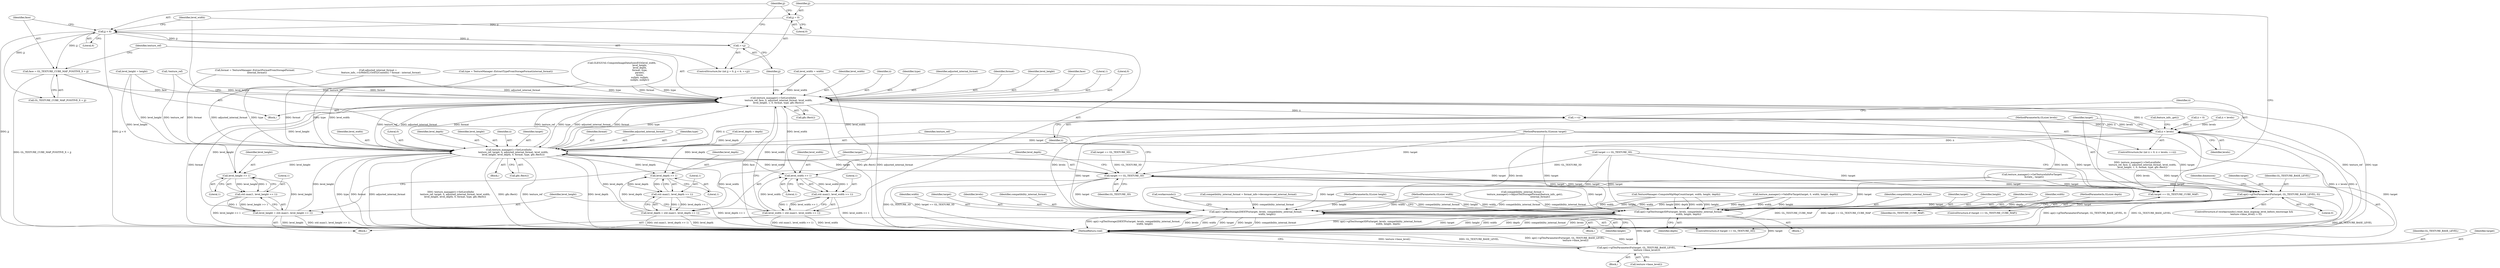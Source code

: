 digraph "0_Chrome_385508dc888ef15d272cdd2705b17996abc519d6_0@integer" {
"1000415" [label="(Call,face = GL_TEXTURE_CUBE_MAP_POSITIVE_X + jj)"];
"1000408" [label="(Call,jj < 6)"];
"1000411" [label="(Call,++jj)"];
"1000405" [label="(Call,jj = 0)"];
"1000420" [label="(Call,texture_manager()->SetLevelInfo(\n              texture_ref, face, ii, adjusted_internal_format, level_width,\n              level_height, 1, 0, format, type, gfx::Rect()))"];
"1000395" [label="(Call,++ii)"];
"1000392" [label="(Call,ii < levels)"];
"1000434" [label="(Call,texture_manager()->SetLevelInfo(\n            texture_ref, target, ii, adjusted_internal_format, level_width,\n            level_height, level_depth, 0, format, type, gfx::Rect()))"];
"1000450" [label="(Call,level_width >> 1)"];
"1000448" [label="(Call,std::max(1, level_width >> 1))"];
"1000446" [label="(Call,level_width = std::max(1, level_width >> 1))"];
"1000457" [label="(Call,level_height >> 1)"];
"1000455" [label="(Call,std::max(1, level_height >> 1))"];
"1000453" [label="(Call,level_height = std::max(1, level_height >> 1))"];
"1000461" [label="(Call,target == GL_TEXTURE_3D)"];
"1000399" [label="(Call,target == GL_TEXTURE_CUBE_MAP)"];
"1000483" [label="(Call,api()->glTexParameteriFn(target, GL_TEXTURE_BASE_LEVEL, 0))"];
"1000492" [label="(Call,api()->glTexStorage2DEXTFn(target, levels, compatibility_internal_format,\n                               width, height))"];
"1000516" [label="(Call,api()->glTexParameteriFn(target, GL_TEXTURE_BASE_LEVEL,\n                             texture->base_level()))"];
"1000500" [label="(Call,api()->glTexStorage3DFn(target, levels, compatibility_internal_format,\n                            width, height, depth))"];
"1000468" [label="(Call,level_depth >> 1)"];
"1000466" [label="(Call,std::max(1, level_depth >> 1))"];
"1000464" [label="(Call,level_depth = std::max(1, level_depth >> 1))"];
"1000422" [label="(Identifier,face)"];
"1000433" [label="(Block,)"];
"1000160" [label="(Call,texture_manager()->ValidForTarget(target, 0, width, height, depth))"];
"1000491" [label="(Block,)"];
"1000387" [label="(ControlStructure,for (int ii = 0; ii < levels; ++ii))"];
"1000401" [label="(Identifier,GL_TEXTURE_CUBE_MAP)"];
"1000184" [label="(Call,texture_manager()->GetTextureInfoForTarget(\n      &state_, target))"];
"1000400" [label="(Identifier,target)"];
"1000518" [label="(Identifier,GL_TEXTURE_BASE_LEVEL)"];
"1000440" [label="(Identifier,level_height)"];
"1000415" [label="(Call,face = GL_TEXTURE_CUBE_MAP_POSITIVE_X + jj)"];
"1000406" [label="(Identifier,jj)"];
"1000448" [label="(Call,std::max(1, level_width >> 1))"];
"1000218" [label="(Call,format = TextureManager::ExtractFormatFromStorageFormat(\n      internal_format))"];
"1000223" [label="(Call,type = TextureManager::ExtractTypeFromStorageFormat(internal_format))"];
"1000431" [label="(Call,gfx::Rect())"];
"1000461" [label="(Call,target == GL_TEXTURE_3D)"];
"1000377" [label="(Call,level_depth = depth)"];
"1000499" [label="(Block,)"];
"1000454" [label="(Identifier,level_height)"];
"1000486" [label="(Literal,0)"];
"1000517" [label="(Identifier,target)"];
"1000405" [label="(Call,jj = 0)"];
"1000434" [label="(Call,texture_manager()->SetLevelInfo(\n            texture_ref, target, ii, adjusted_internal_format, level_width,\n            level_height, level_depth, 0, format, type, gfx::Rect()))"];
"1000475" [label="(ControlStructure,if (workarounds().reset_base_mipmap_level_before_texstorage &&\n      texture->base_level() > 0))"];
"1000427" [label="(Literal,1)"];
"1000413" [label="(Block,)"];
"1000409" [label="(Identifier,jj)"];
"1000452" [label="(Literal,1)"];
"1000362" [label="(Call,compatibility_internal_format = format_info->decompressed_internal_format)"];
"1000435" [label="(Identifier,texture_ref)"];
"1000516" [label="(Call,api()->glTexParameteriFn(target, GL_TEXTURE_BASE_LEVEL,\n                             texture->base_level()))"];
"1000450" [label="(Call,level_width >> 1)"];
"1000449" [label="(Literal,1)"];
"1000408" [label="(Call,jj < 6)"];
"1000342" [label="(Call,compatibility_internal_format =\n      texture_manager()->AdjustTexStorageFormat(feature_info_.get(),\n                                                internal_format))"];
"1000464" [label="(Call,level_depth = std::max(1, level_depth >> 1))"];
"1000485" [label="(Identifier,GL_TEXTURE_BASE_LEVEL)"];
"1000496" [label="(Identifier,width)"];
"1000520" [label="(MethodReturn,void)"];
"1000416" [label="(Identifier,face)"];
"1000437" [label="(Identifier,ii)"];
"1000470" [label="(Literal,1)"];
"1000428" [label="(Literal,0)"];
"1000134" [label="(Call,target == GL_TEXTURE_3D)"];
"1000322" [label="(Call,target == GL_TEXTURE_3D)"];
"1000169" [label="(Call,TextureManager::ComputeMipMapCount(target, width, height, depth))"];
"1000505" [label="(Identifier,height)"];
"1000515" [label="(Block,)"];
"1000502" [label="(Identifier,levels)"];
"1000425" [label="(Identifier,level_width)"];
"1000423" [label="(Identifier,ii)"];
"1000399" [label="(Call,target == GL_TEXTURE_CUBE_MAP)"];
"1000447" [label="(Identifier,level_width)"];
"1000489" [label="(Identifier,dimension)"];
"1000436" [label="(Identifier,target)"];
"1000472" [label="(Call,feature_info_.get())"];
"1000389" [label="(Call,ii = 0)"];
"1000252" [label="(Call,ii < levels)"];
"1000458" [label="(Identifier,level_height)"];
"1000421" [label="(Identifier,texture_ref)"];
"1000460" [label="(ControlStructure,if (target == GL_TEXTURE_3D))"];
"1000430" [label="(Identifier,type)"];
"1000504" [label="(Identifier,width)"];
"1000394" [label="(Identifier,levels)"];
"1000466" [label="(Call,std::max(1, level_depth >> 1))"];
"1000443" [label="(Identifier,format)"];
"1000451" [label="(Identifier,level_width)"];
"1000446" [label="(Call,level_width = std::max(1, level_width >> 1))"];
"1000373" [label="(Call,level_height = height)"];
"1000412" [label="(Identifier,jj)"];
"1000492" [label="(Call,api()->glTexStorage2DEXTFn(target, levels, compatibility_internal_format,\n                               width, height))"];
"1000112" [label="(MethodParameterIn,GLsizei depth)"];
"1000438" [label="(Identifier,adjusted_internal_format)"];
"1000510" [label="(Call,workarounds())"];
"1000424" [label="(Identifier,adjusted_internal_format)"];
"1000417" [label="(Call,GL_TEXTURE_CUBE_MAP_POSITIVE_X + jj)"];
"1000453" [label="(Call,level_height = std::max(1, level_height >> 1))"];
"1000493" [label="(Identifier,target)"];
"1000429" [label="(Identifier,format)"];
"1000444" [label="(Identifier,type)"];
"1000497" [label="(Identifier,height)"];
"1000457" [label="(Call,level_height >> 1)"];
"1000397" [label="(Block,)"];
"1000469" [label="(Identifier,level_depth)"];
"1000398" [label="(ControlStructure,if (target == GL_TEXTURE_CUBE_MAP))"];
"1000111" [label="(MethodParameterIn,GLsizei height)"];
"1000439" [label="(Identifier,level_width)"];
"1000381" [label="(Call,adjusted_internal_format =\n        feature_info_->IsWebGL1OrES2Context() ? format : internal_format)"];
"1000445" [label="(Call,gfx::Rect())"];
"1000455" [label="(Call,std::max(1, level_height >> 1))"];
"1000459" [label="(Literal,1)"];
"1000369" [label="(Call,level_width = width)"];
"1000285" [label="(Call,GLES2Util::ComputeImageDataSizesES3(level_width,\n                                                 level_height,\n                                                 level_depth,\n                                                 format, type,\n                                                 params,\n                                                 &size,\n                                                 nullptr, nullptr,\n                                                 nullptr, nullptr))"];
"1000456" [label="(Literal,1)"];
"1000465" [label="(Identifier,level_depth)"];
"1000403" [label="(ControlStructure,for (int jj = 0; jj < 6; ++jj))"];
"1000467" [label="(Literal,1)"];
"1000500" [label="(Call,api()->glTexStorage3DFn(target, levels, compatibility_internal_format,\n                            width, height, depth))"];
"1000483" [label="(Call,api()->glTexParameteriFn(target, GL_TEXTURE_BASE_LEVEL, 0))"];
"1000494" [label="(Identifier,levels)"];
"1000462" [label="(Identifier,target)"];
"1000519" [label="(Call,texture->base_level())"];
"1000189" [label="(Call,!texture_ref)"];
"1000442" [label="(Literal,0)"];
"1000396" [label="(Identifier,ii)"];
"1000393" [label="(Identifier,ii)"];
"1000392" [label="(Call,ii < levels)"];
"1000506" [label="(Identifier,depth)"];
"1000410" [label="(Literal,6)"];
"1000441" [label="(Identifier,level_depth)"];
"1000395" [label="(Call,++ii)"];
"1000107" [label="(MethodParameterIn,GLenum target)"];
"1000407" [label="(Literal,0)"];
"1000463" [label="(Identifier,GL_TEXTURE_3D)"];
"1000503" [label="(Identifier,compatibility_internal_format)"];
"1000484" [label="(Identifier,target)"];
"1000468" [label="(Call,level_depth >> 1)"];
"1000426" [label="(Identifier,level_height)"];
"1000501" [label="(Identifier,target)"];
"1000108" [label="(MethodParameterIn,GLsizei levels)"];
"1000420" [label="(Call,texture_manager()->SetLevelInfo(\n              texture_ref, face, ii, adjusted_internal_format, level_width,\n              level_height, 1, 0, format, type, gfx::Rect()))"];
"1000495" [label="(Identifier,compatibility_internal_format)"];
"1000411" [label="(Call,++jj)"];
"1000110" [label="(MethodParameterIn,GLsizei width)"];
"1000415" -> "1000413"  [label="AST: "];
"1000415" -> "1000417"  [label="CFG: "];
"1000416" -> "1000415"  [label="AST: "];
"1000417" -> "1000415"  [label="AST: "];
"1000421" -> "1000415"  [label="CFG: "];
"1000415" -> "1000520"  [label="DDG: GL_TEXTURE_CUBE_MAP_POSITIVE_X + jj"];
"1000408" -> "1000415"  [label="DDG: jj"];
"1000415" -> "1000420"  [label="DDG: face"];
"1000408" -> "1000403"  [label="AST: "];
"1000408" -> "1000410"  [label="CFG: "];
"1000409" -> "1000408"  [label="AST: "];
"1000410" -> "1000408"  [label="AST: "];
"1000416" -> "1000408"  [label="CFG: "];
"1000447" -> "1000408"  [label="CFG: "];
"1000408" -> "1000520"  [label="DDG: jj"];
"1000408" -> "1000520"  [label="DDG: jj < 6"];
"1000411" -> "1000408"  [label="DDG: jj"];
"1000405" -> "1000408"  [label="DDG: jj"];
"1000408" -> "1000411"  [label="DDG: jj"];
"1000408" -> "1000417"  [label="DDG: jj"];
"1000411" -> "1000403"  [label="AST: "];
"1000411" -> "1000412"  [label="CFG: "];
"1000412" -> "1000411"  [label="AST: "];
"1000409" -> "1000411"  [label="CFG: "];
"1000405" -> "1000403"  [label="AST: "];
"1000405" -> "1000407"  [label="CFG: "];
"1000406" -> "1000405"  [label="AST: "];
"1000407" -> "1000405"  [label="AST: "];
"1000409" -> "1000405"  [label="CFG: "];
"1000420" -> "1000413"  [label="AST: "];
"1000420" -> "1000431"  [label="CFG: "];
"1000421" -> "1000420"  [label="AST: "];
"1000422" -> "1000420"  [label="AST: "];
"1000423" -> "1000420"  [label="AST: "];
"1000424" -> "1000420"  [label="AST: "];
"1000425" -> "1000420"  [label="AST: "];
"1000426" -> "1000420"  [label="AST: "];
"1000427" -> "1000420"  [label="AST: "];
"1000428" -> "1000420"  [label="AST: "];
"1000429" -> "1000420"  [label="AST: "];
"1000430" -> "1000420"  [label="AST: "];
"1000431" -> "1000420"  [label="AST: "];
"1000412" -> "1000420"  [label="CFG: "];
"1000420" -> "1000520"  [label="DDG: texture_manager()->SetLevelInfo(\n              texture_ref, face, ii, adjusted_internal_format, level_width,\n              level_height, 1, 0, format, type, gfx::Rect())"];
"1000420" -> "1000520"  [label="DDG: face"];
"1000420" -> "1000520"  [label="DDG: adjusted_internal_format"];
"1000420" -> "1000520"  [label="DDG: gfx::Rect()"];
"1000420" -> "1000520"  [label="DDG: texture_ref"];
"1000420" -> "1000520"  [label="DDG: type"];
"1000420" -> "1000520"  [label="DDG: format"];
"1000420" -> "1000395"  [label="DDG: ii"];
"1000189" -> "1000420"  [label="DDG: texture_ref"];
"1000434" -> "1000420"  [label="DDG: texture_ref"];
"1000434" -> "1000420"  [label="DDG: adjusted_internal_format"];
"1000434" -> "1000420"  [label="DDG: format"];
"1000434" -> "1000420"  [label="DDG: type"];
"1000392" -> "1000420"  [label="DDG: ii"];
"1000381" -> "1000420"  [label="DDG: adjusted_internal_format"];
"1000369" -> "1000420"  [label="DDG: level_width"];
"1000446" -> "1000420"  [label="DDG: level_width"];
"1000373" -> "1000420"  [label="DDG: level_height"];
"1000453" -> "1000420"  [label="DDG: level_height"];
"1000218" -> "1000420"  [label="DDG: format"];
"1000285" -> "1000420"  [label="DDG: format"];
"1000285" -> "1000420"  [label="DDG: type"];
"1000223" -> "1000420"  [label="DDG: type"];
"1000420" -> "1000434"  [label="DDG: texture_ref"];
"1000420" -> "1000434"  [label="DDG: adjusted_internal_format"];
"1000420" -> "1000434"  [label="DDG: format"];
"1000420" -> "1000434"  [label="DDG: type"];
"1000420" -> "1000450"  [label="DDG: level_width"];
"1000420" -> "1000457"  [label="DDG: level_height"];
"1000395" -> "1000387"  [label="AST: "];
"1000395" -> "1000396"  [label="CFG: "];
"1000396" -> "1000395"  [label="AST: "];
"1000393" -> "1000395"  [label="CFG: "];
"1000395" -> "1000392"  [label="DDG: ii"];
"1000434" -> "1000395"  [label="DDG: ii"];
"1000392" -> "1000395"  [label="DDG: ii"];
"1000392" -> "1000387"  [label="AST: "];
"1000392" -> "1000394"  [label="CFG: "];
"1000393" -> "1000392"  [label="AST: "];
"1000394" -> "1000392"  [label="AST: "];
"1000400" -> "1000392"  [label="CFG: "];
"1000472" -> "1000392"  [label="CFG: "];
"1000392" -> "1000520"  [label="DDG: ii < levels"];
"1000392" -> "1000520"  [label="DDG: ii"];
"1000389" -> "1000392"  [label="DDG: ii"];
"1000252" -> "1000392"  [label="DDG: levels"];
"1000108" -> "1000392"  [label="DDG: levels"];
"1000392" -> "1000434"  [label="DDG: ii"];
"1000392" -> "1000492"  [label="DDG: levels"];
"1000392" -> "1000500"  [label="DDG: levels"];
"1000434" -> "1000433"  [label="AST: "];
"1000434" -> "1000445"  [label="CFG: "];
"1000435" -> "1000434"  [label="AST: "];
"1000436" -> "1000434"  [label="AST: "];
"1000437" -> "1000434"  [label="AST: "];
"1000438" -> "1000434"  [label="AST: "];
"1000439" -> "1000434"  [label="AST: "];
"1000440" -> "1000434"  [label="AST: "];
"1000441" -> "1000434"  [label="AST: "];
"1000442" -> "1000434"  [label="AST: "];
"1000443" -> "1000434"  [label="AST: "];
"1000444" -> "1000434"  [label="AST: "];
"1000445" -> "1000434"  [label="AST: "];
"1000447" -> "1000434"  [label="CFG: "];
"1000434" -> "1000520"  [label="DDG: format"];
"1000434" -> "1000520"  [label="DDG: adjusted_internal_format"];
"1000434" -> "1000520"  [label="DDG: texture_manager()->SetLevelInfo(\n            texture_ref, target, ii, adjusted_internal_format, level_width,\n            level_height, level_depth, 0, format, type, gfx::Rect())"];
"1000434" -> "1000520"  [label="DDG: gfx::Rect()"];
"1000434" -> "1000520"  [label="DDG: texture_ref"];
"1000434" -> "1000520"  [label="DDG: level_depth"];
"1000434" -> "1000520"  [label="DDG: type"];
"1000189" -> "1000434"  [label="DDG: texture_ref"];
"1000399" -> "1000434"  [label="DDG: target"];
"1000107" -> "1000434"  [label="DDG: target"];
"1000381" -> "1000434"  [label="DDG: adjusted_internal_format"];
"1000369" -> "1000434"  [label="DDG: level_width"];
"1000446" -> "1000434"  [label="DDG: level_width"];
"1000373" -> "1000434"  [label="DDG: level_height"];
"1000453" -> "1000434"  [label="DDG: level_height"];
"1000464" -> "1000434"  [label="DDG: level_depth"];
"1000377" -> "1000434"  [label="DDG: level_depth"];
"1000218" -> "1000434"  [label="DDG: format"];
"1000285" -> "1000434"  [label="DDG: format"];
"1000285" -> "1000434"  [label="DDG: type"];
"1000223" -> "1000434"  [label="DDG: type"];
"1000434" -> "1000450"  [label="DDG: level_width"];
"1000434" -> "1000457"  [label="DDG: level_height"];
"1000434" -> "1000461"  [label="DDG: target"];
"1000434" -> "1000468"  [label="DDG: level_depth"];
"1000450" -> "1000448"  [label="AST: "];
"1000450" -> "1000452"  [label="CFG: "];
"1000451" -> "1000450"  [label="AST: "];
"1000452" -> "1000450"  [label="AST: "];
"1000448" -> "1000450"  [label="CFG: "];
"1000450" -> "1000448"  [label="DDG: level_width"];
"1000450" -> "1000448"  [label="DDG: 1"];
"1000369" -> "1000450"  [label="DDG: level_width"];
"1000446" -> "1000450"  [label="DDG: level_width"];
"1000448" -> "1000446"  [label="AST: "];
"1000449" -> "1000448"  [label="AST: "];
"1000446" -> "1000448"  [label="CFG: "];
"1000448" -> "1000520"  [label="DDG: level_width >> 1"];
"1000448" -> "1000446"  [label="DDG: 1"];
"1000448" -> "1000446"  [label="DDG: level_width >> 1"];
"1000446" -> "1000397"  [label="AST: "];
"1000447" -> "1000446"  [label="AST: "];
"1000454" -> "1000446"  [label="CFG: "];
"1000446" -> "1000520"  [label="DDG: level_width"];
"1000446" -> "1000520"  [label="DDG: std::max(1, level_width >> 1)"];
"1000457" -> "1000455"  [label="AST: "];
"1000457" -> "1000459"  [label="CFG: "];
"1000458" -> "1000457"  [label="AST: "];
"1000459" -> "1000457"  [label="AST: "];
"1000455" -> "1000457"  [label="CFG: "];
"1000457" -> "1000455"  [label="DDG: level_height"];
"1000457" -> "1000455"  [label="DDG: 1"];
"1000373" -> "1000457"  [label="DDG: level_height"];
"1000453" -> "1000457"  [label="DDG: level_height"];
"1000455" -> "1000453"  [label="AST: "];
"1000456" -> "1000455"  [label="AST: "];
"1000453" -> "1000455"  [label="CFG: "];
"1000455" -> "1000520"  [label="DDG: level_height >> 1"];
"1000455" -> "1000453"  [label="DDG: 1"];
"1000455" -> "1000453"  [label="DDG: level_height >> 1"];
"1000453" -> "1000397"  [label="AST: "];
"1000454" -> "1000453"  [label="AST: "];
"1000462" -> "1000453"  [label="CFG: "];
"1000453" -> "1000520"  [label="DDG: std::max(1, level_height >> 1)"];
"1000453" -> "1000520"  [label="DDG: level_height"];
"1000461" -> "1000460"  [label="AST: "];
"1000461" -> "1000463"  [label="CFG: "];
"1000462" -> "1000461"  [label="AST: "];
"1000463" -> "1000461"  [label="AST: "];
"1000465" -> "1000461"  [label="CFG: "];
"1000396" -> "1000461"  [label="CFG: "];
"1000461" -> "1000520"  [label="DDG: target == GL_TEXTURE_3D"];
"1000461" -> "1000520"  [label="DDG: GL_TEXTURE_3D"];
"1000461" -> "1000399"  [label="DDG: target"];
"1000399" -> "1000461"  [label="DDG: target"];
"1000107" -> "1000461"  [label="DDG: target"];
"1000322" -> "1000461"  [label="DDG: GL_TEXTURE_3D"];
"1000134" -> "1000461"  [label="DDG: GL_TEXTURE_3D"];
"1000461" -> "1000483"  [label="DDG: target"];
"1000461" -> "1000492"  [label="DDG: target"];
"1000461" -> "1000500"  [label="DDG: target"];
"1000399" -> "1000398"  [label="AST: "];
"1000399" -> "1000401"  [label="CFG: "];
"1000400" -> "1000399"  [label="AST: "];
"1000401" -> "1000399"  [label="AST: "];
"1000406" -> "1000399"  [label="CFG: "];
"1000435" -> "1000399"  [label="CFG: "];
"1000399" -> "1000520"  [label="DDG: GL_TEXTURE_CUBE_MAP"];
"1000399" -> "1000520"  [label="DDG: target == GL_TEXTURE_CUBE_MAP"];
"1000184" -> "1000399"  [label="DDG: target"];
"1000322" -> "1000399"  [label="DDG: target"];
"1000107" -> "1000399"  [label="DDG: target"];
"1000483" -> "1000475"  [label="AST: "];
"1000483" -> "1000486"  [label="CFG: "];
"1000484" -> "1000483"  [label="AST: "];
"1000485" -> "1000483"  [label="AST: "];
"1000486" -> "1000483"  [label="AST: "];
"1000489" -> "1000483"  [label="CFG: "];
"1000483" -> "1000520"  [label="DDG: api()->glTexParameteriFn(target, GL_TEXTURE_BASE_LEVEL, 0)"];
"1000483" -> "1000520"  [label="DDG: GL_TEXTURE_BASE_LEVEL"];
"1000184" -> "1000483"  [label="DDG: target"];
"1000322" -> "1000483"  [label="DDG: target"];
"1000107" -> "1000483"  [label="DDG: target"];
"1000483" -> "1000492"  [label="DDG: target"];
"1000483" -> "1000500"  [label="DDG: target"];
"1000483" -> "1000516"  [label="DDG: GL_TEXTURE_BASE_LEVEL"];
"1000492" -> "1000491"  [label="AST: "];
"1000492" -> "1000497"  [label="CFG: "];
"1000493" -> "1000492"  [label="AST: "];
"1000494" -> "1000492"  [label="AST: "];
"1000495" -> "1000492"  [label="AST: "];
"1000496" -> "1000492"  [label="AST: "];
"1000497" -> "1000492"  [label="AST: "];
"1000510" -> "1000492"  [label="CFG: "];
"1000492" -> "1000520"  [label="DDG: levels"];
"1000492" -> "1000520"  [label="DDG: width"];
"1000492" -> "1000520"  [label="DDG: target"];
"1000492" -> "1000520"  [label="DDG: height"];
"1000492" -> "1000520"  [label="DDG: compatibility_internal_format"];
"1000492" -> "1000520"  [label="DDG: api()->glTexStorage2DEXTFn(target, levels, compatibility_internal_format,\n                               width, height)"];
"1000184" -> "1000492"  [label="DDG: target"];
"1000322" -> "1000492"  [label="DDG: target"];
"1000107" -> "1000492"  [label="DDG: target"];
"1000108" -> "1000492"  [label="DDG: levels"];
"1000342" -> "1000492"  [label="DDG: compatibility_internal_format"];
"1000362" -> "1000492"  [label="DDG: compatibility_internal_format"];
"1000110" -> "1000492"  [label="DDG: width"];
"1000169" -> "1000492"  [label="DDG: width"];
"1000169" -> "1000492"  [label="DDG: height"];
"1000160" -> "1000492"  [label="DDG: width"];
"1000160" -> "1000492"  [label="DDG: height"];
"1000111" -> "1000492"  [label="DDG: height"];
"1000492" -> "1000516"  [label="DDG: target"];
"1000516" -> "1000515"  [label="AST: "];
"1000516" -> "1000519"  [label="CFG: "];
"1000517" -> "1000516"  [label="AST: "];
"1000518" -> "1000516"  [label="AST: "];
"1000519" -> "1000516"  [label="AST: "];
"1000520" -> "1000516"  [label="CFG: "];
"1000516" -> "1000520"  [label="DDG: texture->base_level()"];
"1000516" -> "1000520"  [label="DDG: GL_TEXTURE_BASE_LEVEL"];
"1000516" -> "1000520"  [label="DDG: api()->glTexParameteriFn(target, GL_TEXTURE_BASE_LEVEL,\n                             texture->base_level())"];
"1000516" -> "1000520"  [label="DDG: target"];
"1000500" -> "1000516"  [label="DDG: target"];
"1000107" -> "1000516"  [label="DDG: target"];
"1000500" -> "1000499"  [label="AST: "];
"1000500" -> "1000506"  [label="CFG: "];
"1000501" -> "1000500"  [label="AST: "];
"1000502" -> "1000500"  [label="AST: "];
"1000503" -> "1000500"  [label="AST: "];
"1000504" -> "1000500"  [label="AST: "];
"1000505" -> "1000500"  [label="AST: "];
"1000506" -> "1000500"  [label="AST: "];
"1000510" -> "1000500"  [label="CFG: "];
"1000500" -> "1000520"  [label="DDG: depth"];
"1000500" -> "1000520"  [label="DDG: compatibility_internal_format"];
"1000500" -> "1000520"  [label="DDG: levels"];
"1000500" -> "1000520"  [label="DDG: api()->glTexStorage3DFn(target, levels, compatibility_internal_format,\n                            width, height, depth)"];
"1000500" -> "1000520"  [label="DDG: target"];
"1000500" -> "1000520"  [label="DDG: height"];
"1000500" -> "1000520"  [label="DDG: width"];
"1000184" -> "1000500"  [label="DDG: target"];
"1000322" -> "1000500"  [label="DDG: target"];
"1000107" -> "1000500"  [label="DDG: target"];
"1000108" -> "1000500"  [label="DDG: levels"];
"1000342" -> "1000500"  [label="DDG: compatibility_internal_format"];
"1000362" -> "1000500"  [label="DDG: compatibility_internal_format"];
"1000110" -> "1000500"  [label="DDG: width"];
"1000169" -> "1000500"  [label="DDG: width"];
"1000169" -> "1000500"  [label="DDG: height"];
"1000169" -> "1000500"  [label="DDG: depth"];
"1000160" -> "1000500"  [label="DDG: width"];
"1000160" -> "1000500"  [label="DDG: height"];
"1000160" -> "1000500"  [label="DDG: depth"];
"1000111" -> "1000500"  [label="DDG: height"];
"1000112" -> "1000500"  [label="DDG: depth"];
"1000468" -> "1000466"  [label="AST: "];
"1000468" -> "1000470"  [label="CFG: "];
"1000469" -> "1000468"  [label="AST: "];
"1000470" -> "1000468"  [label="AST: "];
"1000466" -> "1000468"  [label="CFG: "];
"1000468" -> "1000466"  [label="DDG: level_depth"];
"1000468" -> "1000466"  [label="DDG: 1"];
"1000464" -> "1000468"  [label="DDG: level_depth"];
"1000377" -> "1000468"  [label="DDG: level_depth"];
"1000466" -> "1000464"  [label="AST: "];
"1000467" -> "1000466"  [label="AST: "];
"1000464" -> "1000466"  [label="CFG: "];
"1000466" -> "1000520"  [label="DDG: level_depth >> 1"];
"1000466" -> "1000464"  [label="DDG: 1"];
"1000466" -> "1000464"  [label="DDG: level_depth >> 1"];
"1000464" -> "1000460"  [label="AST: "];
"1000465" -> "1000464"  [label="AST: "];
"1000396" -> "1000464"  [label="CFG: "];
"1000464" -> "1000520"  [label="DDG: level_depth"];
"1000464" -> "1000520"  [label="DDG: std::max(1, level_depth >> 1)"];
}
